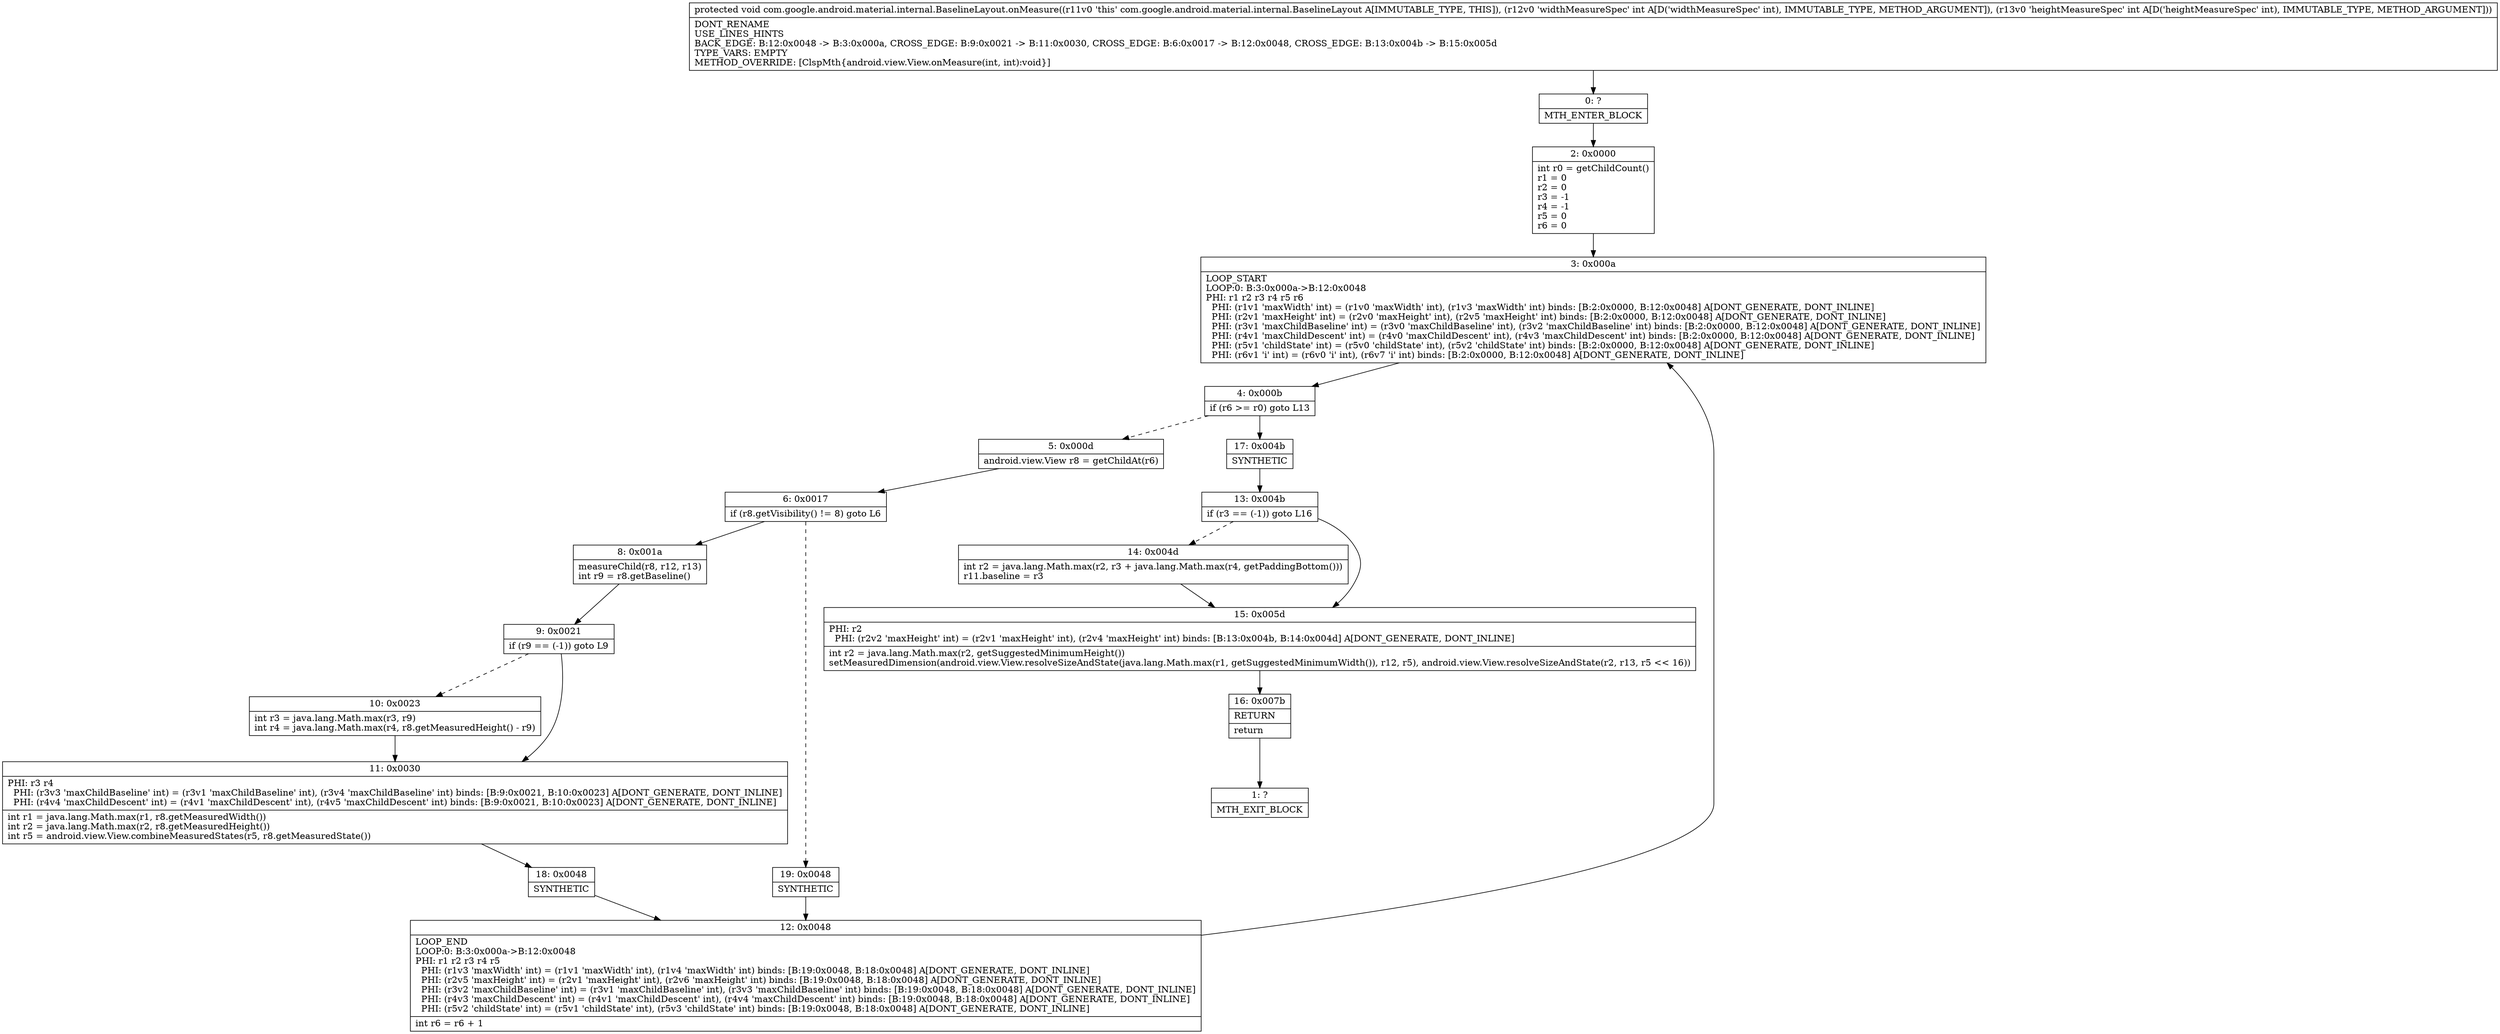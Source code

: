 digraph "CFG forcom.google.android.material.internal.BaselineLayout.onMeasure(II)V" {
Node_0 [shape=record,label="{0\:\ ?|MTH_ENTER_BLOCK\l}"];
Node_2 [shape=record,label="{2\:\ 0x0000|int r0 = getChildCount()\lr1 = 0\lr2 = 0\lr3 = \-1\lr4 = \-1\lr5 = 0\lr6 = 0\l}"];
Node_3 [shape=record,label="{3\:\ 0x000a|LOOP_START\lLOOP:0: B:3:0x000a\-\>B:12:0x0048\lPHI: r1 r2 r3 r4 r5 r6 \l  PHI: (r1v1 'maxWidth' int) = (r1v0 'maxWidth' int), (r1v3 'maxWidth' int) binds: [B:2:0x0000, B:12:0x0048] A[DONT_GENERATE, DONT_INLINE]\l  PHI: (r2v1 'maxHeight' int) = (r2v0 'maxHeight' int), (r2v5 'maxHeight' int) binds: [B:2:0x0000, B:12:0x0048] A[DONT_GENERATE, DONT_INLINE]\l  PHI: (r3v1 'maxChildBaseline' int) = (r3v0 'maxChildBaseline' int), (r3v2 'maxChildBaseline' int) binds: [B:2:0x0000, B:12:0x0048] A[DONT_GENERATE, DONT_INLINE]\l  PHI: (r4v1 'maxChildDescent' int) = (r4v0 'maxChildDescent' int), (r4v3 'maxChildDescent' int) binds: [B:2:0x0000, B:12:0x0048] A[DONT_GENERATE, DONT_INLINE]\l  PHI: (r5v1 'childState' int) = (r5v0 'childState' int), (r5v2 'childState' int) binds: [B:2:0x0000, B:12:0x0048] A[DONT_GENERATE, DONT_INLINE]\l  PHI: (r6v1 'i' int) = (r6v0 'i' int), (r6v7 'i' int) binds: [B:2:0x0000, B:12:0x0048] A[DONT_GENERATE, DONT_INLINE]\l}"];
Node_4 [shape=record,label="{4\:\ 0x000b|if (r6 \>= r0) goto L13\l}"];
Node_5 [shape=record,label="{5\:\ 0x000d|android.view.View r8 = getChildAt(r6)\l}"];
Node_6 [shape=record,label="{6\:\ 0x0017|if (r8.getVisibility() != 8) goto L6\l}"];
Node_8 [shape=record,label="{8\:\ 0x001a|measureChild(r8, r12, r13)\lint r9 = r8.getBaseline()\l}"];
Node_9 [shape=record,label="{9\:\ 0x0021|if (r9 == (\-1)) goto L9\l}"];
Node_10 [shape=record,label="{10\:\ 0x0023|int r3 = java.lang.Math.max(r3, r9)\lint r4 = java.lang.Math.max(r4, r8.getMeasuredHeight() \- r9)\l}"];
Node_11 [shape=record,label="{11\:\ 0x0030|PHI: r3 r4 \l  PHI: (r3v3 'maxChildBaseline' int) = (r3v1 'maxChildBaseline' int), (r3v4 'maxChildBaseline' int) binds: [B:9:0x0021, B:10:0x0023] A[DONT_GENERATE, DONT_INLINE]\l  PHI: (r4v4 'maxChildDescent' int) = (r4v1 'maxChildDescent' int), (r4v5 'maxChildDescent' int) binds: [B:9:0x0021, B:10:0x0023] A[DONT_GENERATE, DONT_INLINE]\l|int r1 = java.lang.Math.max(r1, r8.getMeasuredWidth())\lint r2 = java.lang.Math.max(r2, r8.getMeasuredHeight())\lint r5 = android.view.View.combineMeasuredStates(r5, r8.getMeasuredState())\l}"];
Node_18 [shape=record,label="{18\:\ 0x0048|SYNTHETIC\l}"];
Node_12 [shape=record,label="{12\:\ 0x0048|LOOP_END\lLOOP:0: B:3:0x000a\-\>B:12:0x0048\lPHI: r1 r2 r3 r4 r5 \l  PHI: (r1v3 'maxWidth' int) = (r1v1 'maxWidth' int), (r1v4 'maxWidth' int) binds: [B:19:0x0048, B:18:0x0048] A[DONT_GENERATE, DONT_INLINE]\l  PHI: (r2v5 'maxHeight' int) = (r2v1 'maxHeight' int), (r2v6 'maxHeight' int) binds: [B:19:0x0048, B:18:0x0048] A[DONT_GENERATE, DONT_INLINE]\l  PHI: (r3v2 'maxChildBaseline' int) = (r3v1 'maxChildBaseline' int), (r3v3 'maxChildBaseline' int) binds: [B:19:0x0048, B:18:0x0048] A[DONT_GENERATE, DONT_INLINE]\l  PHI: (r4v3 'maxChildDescent' int) = (r4v1 'maxChildDescent' int), (r4v4 'maxChildDescent' int) binds: [B:19:0x0048, B:18:0x0048] A[DONT_GENERATE, DONT_INLINE]\l  PHI: (r5v2 'childState' int) = (r5v1 'childState' int), (r5v3 'childState' int) binds: [B:19:0x0048, B:18:0x0048] A[DONT_GENERATE, DONT_INLINE]\l|int r6 = r6 + 1\l}"];
Node_19 [shape=record,label="{19\:\ 0x0048|SYNTHETIC\l}"];
Node_17 [shape=record,label="{17\:\ 0x004b|SYNTHETIC\l}"];
Node_13 [shape=record,label="{13\:\ 0x004b|if (r3 == (\-1)) goto L16\l}"];
Node_14 [shape=record,label="{14\:\ 0x004d|int r2 = java.lang.Math.max(r2, r3 + java.lang.Math.max(r4, getPaddingBottom()))\lr11.baseline = r3\l}"];
Node_15 [shape=record,label="{15\:\ 0x005d|PHI: r2 \l  PHI: (r2v2 'maxHeight' int) = (r2v1 'maxHeight' int), (r2v4 'maxHeight' int) binds: [B:13:0x004b, B:14:0x004d] A[DONT_GENERATE, DONT_INLINE]\l|int r2 = java.lang.Math.max(r2, getSuggestedMinimumHeight())\lsetMeasuredDimension(android.view.View.resolveSizeAndState(java.lang.Math.max(r1, getSuggestedMinimumWidth()), r12, r5), android.view.View.resolveSizeAndState(r2, r13, r5 \<\< 16))\l}"];
Node_16 [shape=record,label="{16\:\ 0x007b|RETURN\l|return\l}"];
Node_1 [shape=record,label="{1\:\ ?|MTH_EXIT_BLOCK\l}"];
MethodNode[shape=record,label="{protected void com.google.android.material.internal.BaselineLayout.onMeasure((r11v0 'this' com.google.android.material.internal.BaselineLayout A[IMMUTABLE_TYPE, THIS]), (r12v0 'widthMeasureSpec' int A[D('widthMeasureSpec' int), IMMUTABLE_TYPE, METHOD_ARGUMENT]), (r13v0 'heightMeasureSpec' int A[D('heightMeasureSpec' int), IMMUTABLE_TYPE, METHOD_ARGUMENT]))  | DONT_RENAME\lUSE_LINES_HINTS\lBACK_EDGE: B:12:0x0048 \-\> B:3:0x000a, CROSS_EDGE: B:9:0x0021 \-\> B:11:0x0030, CROSS_EDGE: B:6:0x0017 \-\> B:12:0x0048, CROSS_EDGE: B:13:0x004b \-\> B:15:0x005d\lTYPE_VARS: EMPTY\lMETHOD_OVERRIDE: [ClspMth\{android.view.View.onMeasure(int, int):void\}]\l}"];
MethodNode -> Node_0;Node_0 -> Node_2;
Node_2 -> Node_3;
Node_3 -> Node_4;
Node_4 -> Node_5[style=dashed];
Node_4 -> Node_17;
Node_5 -> Node_6;
Node_6 -> Node_8;
Node_6 -> Node_19[style=dashed];
Node_8 -> Node_9;
Node_9 -> Node_10[style=dashed];
Node_9 -> Node_11;
Node_10 -> Node_11;
Node_11 -> Node_18;
Node_18 -> Node_12;
Node_12 -> Node_3;
Node_19 -> Node_12;
Node_17 -> Node_13;
Node_13 -> Node_14[style=dashed];
Node_13 -> Node_15;
Node_14 -> Node_15;
Node_15 -> Node_16;
Node_16 -> Node_1;
}

